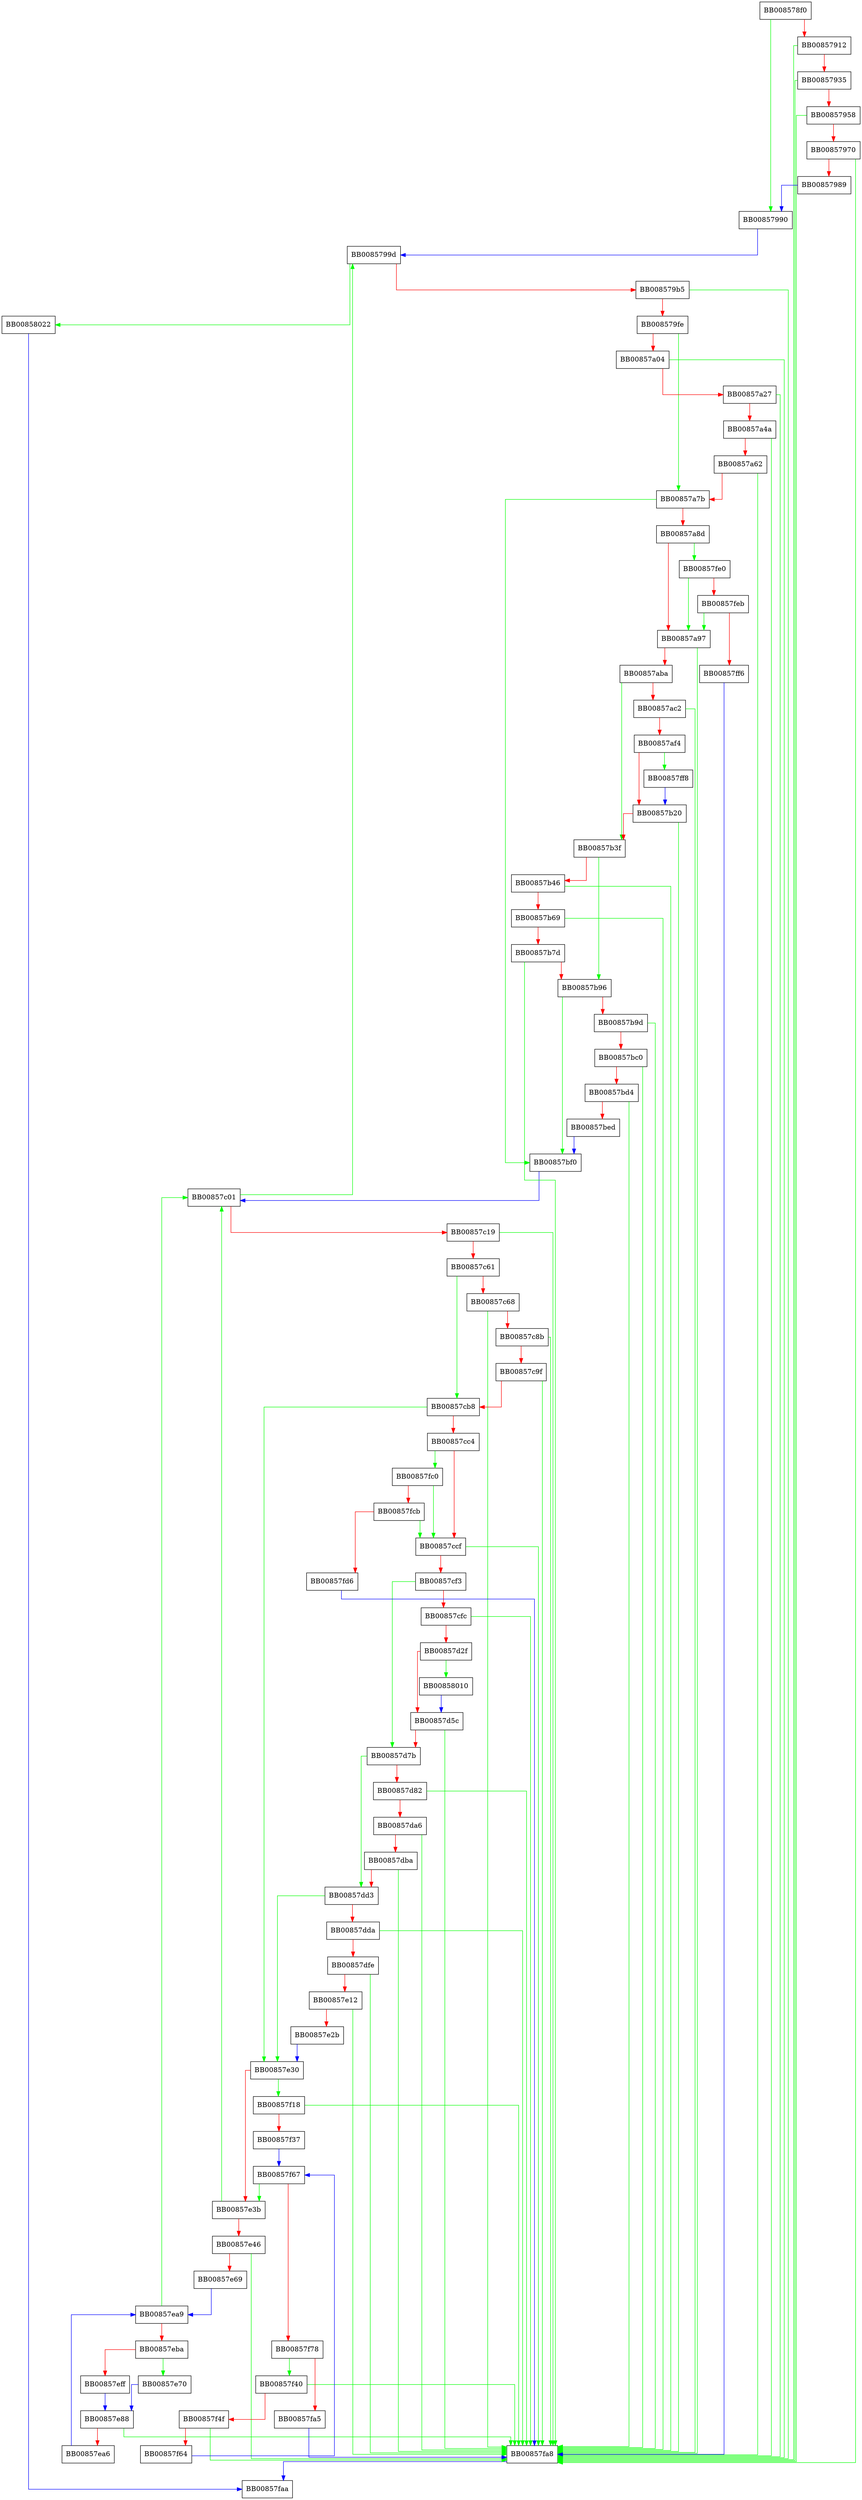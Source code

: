 digraph i2r_ADMISSION_SYNTAX {
  node [shape="box"];
  graph [splines=ortho];
  BB008578f0 -> BB00857990 [color="green"];
  BB008578f0 -> BB00857912 [color="red"];
  BB00857912 -> BB00857fa8 [color="green"];
  BB00857912 -> BB00857935 [color="red"];
  BB00857935 -> BB00857fa8 [color="green"];
  BB00857935 -> BB00857958 [color="red"];
  BB00857958 -> BB00857fa8 [color="green"];
  BB00857958 -> BB00857970 [color="red"];
  BB00857970 -> BB00857fa8 [color="green"];
  BB00857970 -> BB00857989 [color="red"];
  BB00857989 -> BB00857990 [color="blue"];
  BB00857990 -> BB0085799d [color="blue"];
  BB0085799d -> BB00858022 [color="green"];
  BB0085799d -> BB008579b5 [color="red"];
  BB008579b5 -> BB00857fa8 [color="green"];
  BB008579b5 -> BB008579fe [color="red"];
  BB008579fe -> BB00857a7b [color="green"];
  BB008579fe -> BB00857a04 [color="red"];
  BB00857a04 -> BB00857fa8 [color="green"];
  BB00857a04 -> BB00857a27 [color="red"];
  BB00857a27 -> BB00857fa8 [color="green"];
  BB00857a27 -> BB00857a4a [color="red"];
  BB00857a4a -> BB00857fa8 [color="green"];
  BB00857a4a -> BB00857a62 [color="red"];
  BB00857a62 -> BB00857fa8 [color="green"];
  BB00857a62 -> BB00857a7b [color="red"];
  BB00857a7b -> BB00857bf0 [color="green"];
  BB00857a7b -> BB00857a8d [color="red"];
  BB00857a8d -> BB00857fe0 [color="green"];
  BB00857a8d -> BB00857a97 [color="red"];
  BB00857a97 -> BB00857fa8 [color="green"];
  BB00857a97 -> BB00857aba [color="red"];
  BB00857aba -> BB00857b3f [color="green"];
  BB00857aba -> BB00857ac2 [color="red"];
  BB00857ac2 -> BB00857fa8 [color="green"];
  BB00857ac2 -> BB00857af4 [color="red"];
  BB00857af4 -> BB00857ff8 [color="green"];
  BB00857af4 -> BB00857b20 [color="red"];
  BB00857b20 -> BB00857fa8 [color="green"];
  BB00857b20 -> BB00857b3f [color="red"];
  BB00857b3f -> BB00857b96 [color="green"];
  BB00857b3f -> BB00857b46 [color="red"];
  BB00857b46 -> BB00857fa8 [color="green"];
  BB00857b46 -> BB00857b69 [color="red"];
  BB00857b69 -> BB00857fa8 [color="green"];
  BB00857b69 -> BB00857b7d [color="red"];
  BB00857b7d -> BB00857fa8 [color="green"];
  BB00857b7d -> BB00857b96 [color="red"];
  BB00857b96 -> BB00857bf0 [color="green"];
  BB00857b96 -> BB00857b9d [color="red"];
  BB00857b9d -> BB00857fa8 [color="green"];
  BB00857b9d -> BB00857bc0 [color="red"];
  BB00857bc0 -> BB00857fa8 [color="green"];
  BB00857bc0 -> BB00857bd4 [color="red"];
  BB00857bd4 -> BB00857fa8 [color="green"];
  BB00857bd4 -> BB00857bed [color="red"];
  BB00857bed -> BB00857bf0 [color="blue"];
  BB00857bf0 -> BB00857c01 [color="blue"];
  BB00857c01 -> BB0085799d [color="green"];
  BB00857c01 -> BB00857c19 [color="red"];
  BB00857c19 -> BB00857fa8 [color="green"];
  BB00857c19 -> BB00857c61 [color="red"];
  BB00857c61 -> BB00857cb8 [color="green"];
  BB00857c61 -> BB00857c68 [color="red"];
  BB00857c68 -> BB00857fa8 [color="green"];
  BB00857c68 -> BB00857c8b [color="red"];
  BB00857c8b -> BB00857fa8 [color="green"];
  BB00857c8b -> BB00857c9f [color="red"];
  BB00857c9f -> BB00857fa8 [color="green"];
  BB00857c9f -> BB00857cb8 [color="red"];
  BB00857cb8 -> BB00857e30 [color="green"];
  BB00857cb8 -> BB00857cc4 [color="red"];
  BB00857cc4 -> BB00857fc0 [color="green"];
  BB00857cc4 -> BB00857ccf [color="red"];
  BB00857ccf -> BB00857fa8 [color="green"];
  BB00857ccf -> BB00857cf3 [color="red"];
  BB00857cf3 -> BB00857d7b [color="green"];
  BB00857cf3 -> BB00857cfc [color="red"];
  BB00857cfc -> BB00857fa8 [color="green"];
  BB00857cfc -> BB00857d2f [color="red"];
  BB00857d2f -> BB00858010 [color="green"];
  BB00857d2f -> BB00857d5c [color="red"];
  BB00857d5c -> BB00857fa8 [color="green"];
  BB00857d5c -> BB00857d7b [color="red"];
  BB00857d7b -> BB00857dd3 [color="green"];
  BB00857d7b -> BB00857d82 [color="red"];
  BB00857d82 -> BB00857fa8 [color="green"];
  BB00857d82 -> BB00857da6 [color="red"];
  BB00857da6 -> BB00857fa8 [color="green"];
  BB00857da6 -> BB00857dba [color="red"];
  BB00857dba -> BB00857fa8 [color="green"];
  BB00857dba -> BB00857dd3 [color="red"];
  BB00857dd3 -> BB00857e30 [color="green"];
  BB00857dd3 -> BB00857dda [color="red"];
  BB00857dda -> BB00857fa8 [color="green"];
  BB00857dda -> BB00857dfe [color="red"];
  BB00857dfe -> BB00857fa8 [color="green"];
  BB00857dfe -> BB00857e12 [color="red"];
  BB00857e12 -> BB00857fa8 [color="green"];
  BB00857e12 -> BB00857e2b [color="red"];
  BB00857e2b -> BB00857e30 [color="blue"];
  BB00857e30 -> BB00857f18 [color="green"];
  BB00857e30 -> BB00857e3b [color="red"];
  BB00857e3b -> BB00857c01 [color="green"];
  BB00857e3b -> BB00857e46 [color="red"];
  BB00857e46 -> BB00857fa8 [color="green"];
  BB00857e46 -> BB00857e69 [color="red"];
  BB00857e69 -> BB00857ea9 [color="blue"];
  BB00857e70 -> BB00857e88 [color="blue"];
  BB00857e88 -> BB00857fa8 [color="green"];
  BB00857e88 -> BB00857ea6 [color="red"];
  BB00857ea6 -> BB00857ea9 [color="blue"];
  BB00857ea9 -> BB00857c01 [color="green"];
  BB00857ea9 -> BB00857eba [color="red"];
  BB00857eba -> BB00857e70 [color="green"];
  BB00857eba -> BB00857eff [color="red"];
  BB00857eff -> BB00857e88 [color="blue"];
  BB00857f18 -> BB00857fa8 [color="green"];
  BB00857f18 -> BB00857f37 [color="red"];
  BB00857f37 -> BB00857f67 [color="blue"];
  BB00857f40 -> BB00857fa8 [color="green"];
  BB00857f40 -> BB00857f4f [color="red"];
  BB00857f4f -> BB00857fa8 [color="green"];
  BB00857f4f -> BB00857f64 [color="red"];
  BB00857f64 -> BB00857f67 [color="blue"];
  BB00857f67 -> BB00857e3b [color="green"];
  BB00857f67 -> BB00857f78 [color="red"];
  BB00857f78 -> BB00857f40 [color="green"];
  BB00857f78 -> BB00857fa5 [color="red"];
  BB00857fa5 -> BB00857fa8 [color="blue"];
  BB00857fa8 -> BB00857faa [color="blue"];
  BB00857fc0 -> BB00857ccf [color="green"];
  BB00857fc0 -> BB00857fcb [color="red"];
  BB00857fcb -> BB00857ccf [color="green"];
  BB00857fcb -> BB00857fd6 [color="red"];
  BB00857fd6 -> BB00857fa8 [color="blue"];
  BB00857fe0 -> BB00857a97 [color="green"];
  BB00857fe0 -> BB00857feb [color="red"];
  BB00857feb -> BB00857a97 [color="green"];
  BB00857feb -> BB00857ff6 [color="red"];
  BB00857ff6 -> BB00857fa8 [color="blue"];
  BB00857ff8 -> BB00857b20 [color="blue"];
  BB00858010 -> BB00857d5c [color="blue"];
  BB00858022 -> BB00857faa [color="blue"];
}